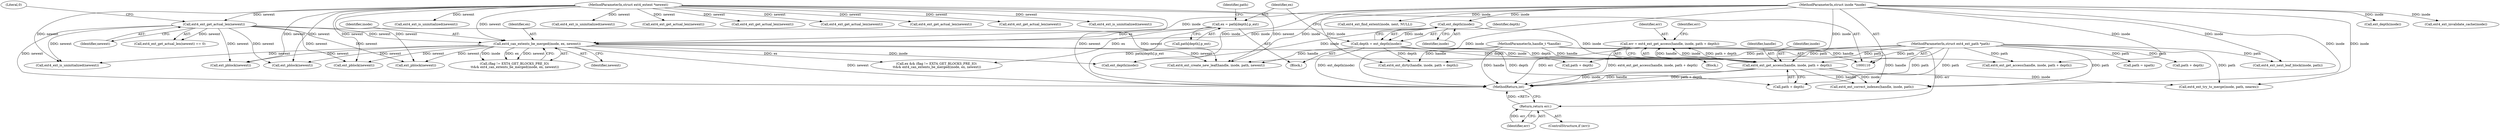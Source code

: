 digraph "0_linux_744692dc059845b2a3022119871846e74d4f6e11_1@integer" {
"1000185" [label="(Call,err = ext4_ext_get_access(handle, inode, path + depth))"];
"1000187" [label="(Call,ext4_ext_get_access(handle, inode, path + depth))"];
"1000111" [label="(MethodParameterIn,handle_t *handle)"];
"1000140" [label="(Call,ext_depth(inode))"];
"1000112" [label="(MethodParameterIn,struct inode *inode)"];
"1000164" [label="(Call,ext4_can_extents_be_merged(inode, ex, newext))"];
"1000142" [label="(Call,ex = path[depth].p_ext)"];
"1000135" [label="(Call,ext4_ext_get_actual_len(newext))"];
"1000114" [label="(MethodParameterIn,struct ext4_extent *newext)"];
"1000113" [label="(MethodParameterIn,struct ext4_ext_path *path)"];
"1000138" [label="(Call,depth = ext_depth(inode))"];
"1000195" [label="(Return,return err;)"];
"1000187" [label="(Call,ext4_ext_get_access(handle, inode, path + depth))"];
"1000188" [label="(Identifier,handle)"];
"1000516" [label="(Call,ext4_ext_is_uninitialized(newext))"];
"1000166" [label="(Identifier,ex)"];
"1000142" [label="(Call,ex = path[depth].p_ext)"];
"1000514" [label="(Call,ext_pblock(newext))"];
"1000137" [label="(Literal,0)"];
"1000211" [label="(Call,ext4_ext_get_actual_len(newext))"];
"1000592" [label="(Call,ext4_ext_dirty(handle, inode, path + depth))"];
"1000111" [label="(MethodParameterIn,handle_t *handle)"];
"1000190" [label="(Call,path + depth)"];
"1000140" [label="(Call,ext_depth(inode))"];
"1000454" [label="(Call,ext4_ext_get_actual_len(newext))"];
"1000168" [label="(Block,)"];
"1000144" [label="(Call,path[depth].p_ext)"];
"1000563" [label="(Call,ext_pblock(newext))"];
"1000153" [label="(Identifier,path)"];
"1000112" [label="(MethodParameterIn,struct inode *inode)"];
"1000450" [label="(Call,ext_pblock(newext))"];
"1000394" [label="(Call,ext4_ext_get_actual_len(newext))"];
"1000173" [label="(Call,ext4_ext_get_actual_len(newext))"];
"1000171" [label="(Call,ext4_ext_is_uninitialized(newext))"];
"1000113" [label="(MethodParameterIn,struct ext4_ext_path *path)"];
"1000518" [label="(Call,ext4_ext_get_actual_len(newext))"];
"1000158" [label="(Call,ex && (flag != EXT4_GET_BLOCKS_PRE_IO)\n \t\t&& ext4_can_extents_be_merged(inode, ex, newext))"];
"1000577" [label="(Call,ext4_ext_try_to_merge(inode, path, nearex))"];
"1000189" [label="(Identifier,inode)"];
"1000342" [label="(Call,ext4_ext_create_new_leaf(handle, inode, path, newext))"];
"1000371" [label="(Call,ext4_ext_get_access(handle, inode, path + depth))"];
"1000160" [label="(Call,(flag != EXT4_GET_BLOCKS_PRE_IO)\n \t\t&& ext4_can_extents_be_merged(inode, ex, newext))"];
"1000196" [label="(Identifier,err)"];
"1000374" [label="(Call,path + depth)"];
"1000135" [label="(Call,ext4_ext_get_actual_len(newext))"];
"1000194" [label="(Identifier,err)"];
"1000114" [label="(MethodParameterIn,struct ext4_extent *newext)"];
"1000139" [label="(Identifier,depth)"];
"1000193" [label="(ControlStructure,if (err))"];
"1000257" [label="(Call,ext4_ext_next_leaf_block(inode, path))"];
"1000326" [label="(Call,path = npath)"];
"1000452" [label="(Call,ext4_ext_is_uninitialized(newext))"];
"1000195" [label="(Return,return err;)"];
"1000143" [label="(Identifier,ex)"];
"1000136" [label="(Identifier,newext)"];
"1000165" [label="(Identifier,inode)"];
"1000231" [label="(Call,ext_depth(inode))"];
"1000610" [label="(MethodReturn,int)"];
"1000352" [label="(Call,ext_depth(inode))"];
"1000583" [label="(Call,ext4_ext_correct_indexes(handle, inode, path))"];
"1000116" [label="(Block,)"];
"1000186" [label="(Identifier,err)"];
"1000167" [label="(Identifier,newext)"];
"1000390" [label="(Call,ext_pblock(newext))"];
"1000392" [label="(Call,ext4_ext_is_uninitialized(newext))"];
"1000164" [label="(Call,ext4_can_extents_be_merged(inode, ex, newext))"];
"1000141" [label="(Identifier,inode)"];
"1000185" [label="(Call,err = ext4_ext_get_access(handle, inode, path + depth))"];
"1000134" [label="(Call,ext4_ext_get_actual_len(newext) == 0)"];
"1000606" [label="(Call,ext4_ext_invalidate_cache(inode))"];
"1000595" [label="(Call,path + depth)"];
"1000138" [label="(Call,depth = ext_depth(inode))"];
"1000284" [label="(Call,ext4_ext_find_extent(inode, next, NULL))"];
"1000185" -> "1000168"  [label="AST: "];
"1000185" -> "1000187"  [label="CFG: "];
"1000186" -> "1000185"  [label="AST: "];
"1000187" -> "1000185"  [label="AST: "];
"1000194" -> "1000185"  [label="CFG: "];
"1000185" -> "1000610"  [label="DDG: err"];
"1000185" -> "1000610"  [label="DDG: ext4_ext_get_access(handle, inode, path + depth)"];
"1000187" -> "1000185"  [label="DDG: handle"];
"1000187" -> "1000185"  [label="DDG: inode"];
"1000187" -> "1000185"  [label="DDG: path + depth"];
"1000185" -> "1000195"  [label="DDG: err"];
"1000187" -> "1000190"  [label="CFG: "];
"1000188" -> "1000187"  [label="AST: "];
"1000189" -> "1000187"  [label="AST: "];
"1000190" -> "1000187"  [label="AST: "];
"1000187" -> "1000610"  [label="DDG: handle"];
"1000187" -> "1000610"  [label="DDG: path + depth"];
"1000187" -> "1000610"  [label="DDG: inode"];
"1000111" -> "1000187"  [label="DDG: handle"];
"1000140" -> "1000187"  [label="DDG: inode"];
"1000164" -> "1000187"  [label="DDG: inode"];
"1000112" -> "1000187"  [label="DDG: inode"];
"1000113" -> "1000187"  [label="DDG: path"];
"1000138" -> "1000187"  [label="DDG: depth"];
"1000187" -> "1000577"  [label="DDG: inode"];
"1000187" -> "1000583"  [label="DDG: handle"];
"1000187" -> "1000583"  [label="DDG: inode"];
"1000111" -> "1000110"  [label="AST: "];
"1000111" -> "1000610"  [label="DDG: handle"];
"1000111" -> "1000342"  [label="DDG: handle"];
"1000111" -> "1000371"  [label="DDG: handle"];
"1000111" -> "1000583"  [label="DDG: handle"];
"1000111" -> "1000592"  [label="DDG: handle"];
"1000140" -> "1000138"  [label="AST: "];
"1000140" -> "1000141"  [label="CFG: "];
"1000141" -> "1000140"  [label="AST: "];
"1000138" -> "1000140"  [label="CFG: "];
"1000140" -> "1000138"  [label="DDG: inode"];
"1000112" -> "1000140"  [label="DDG: inode"];
"1000140" -> "1000164"  [label="DDG: inode"];
"1000140" -> "1000231"  [label="DDG: inode"];
"1000112" -> "1000110"  [label="AST: "];
"1000112" -> "1000610"  [label="DDG: inode"];
"1000112" -> "1000164"  [label="DDG: inode"];
"1000112" -> "1000231"  [label="DDG: inode"];
"1000112" -> "1000257"  [label="DDG: inode"];
"1000112" -> "1000284"  [label="DDG: inode"];
"1000112" -> "1000342"  [label="DDG: inode"];
"1000112" -> "1000352"  [label="DDG: inode"];
"1000112" -> "1000371"  [label="DDG: inode"];
"1000112" -> "1000577"  [label="DDG: inode"];
"1000112" -> "1000583"  [label="DDG: inode"];
"1000112" -> "1000592"  [label="DDG: inode"];
"1000112" -> "1000606"  [label="DDG: inode"];
"1000164" -> "1000160"  [label="AST: "];
"1000164" -> "1000167"  [label="CFG: "];
"1000165" -> "1000164"  [label="AST: "];
"1000166" -> "1000164"  [label="AST: "];
"1000167" -> "1000164"  [label="AST: "];
"1000160" -> "1000164"  [label="CFG: "];
"1000164" -> "1000610"  [label="DDG: newext"];
"1000164" -> "1000158"  [label="DDG: ex"];
"1000164" -> "1000160"  [label="DDG: inode"];
"1000164" -> "1000160"  [label="DDG: ex"];
"1000164" -> "1000160"  [label="DDG: newext"];
"1000142" -> "1000164"  [label="DDG: ex"];
"1000135" -> "1000164"  [label="DDG: newext"];
"1000114" -> "1000164"  [label="DDG: newext"];
"1000164" -> "1000171"  [label="DDG: newext"];
"1000164" -> "1000231"  [label="DDG: inode"];
"1000164" -> "1000342"  [label="DDG: newext"];
"1000164" -> "1000390"  [label="DDG: newext"];
"1000164" -> "1000450"  [label="DDG: newext"];
"1000164" -> "1000514"  [label="DDG: newext"];
"1000164" -> "1000563"  [label="DDG: newext"];
"1000142" -> "1000116"  [label="AST: "];
"1000142" -> "1000144"  [label="CFG: "];
"1000143" -> "1000142"  [label="AST: "];
"1000144" -> "1000142"  [label="AST: "];
"1000153" -> "1000142"  [label="CFG: "];
"1000142" -> "1000610"  [label="DDG: path[depth].p_ext"];
"1000142" -> "1000158"  [label="DDG: ex"];
"1000135" -> "1000134"  [label="AST: "];
"1000135" -> "1000136"  [label="CFG: "];
"1000136" -> "1000135"  [label="AST: "];
"1000137" -> "1000135"  [label="CFG: "];
"1000135" -> "1000610"  [label="DDG: newext"];
"1000135" -> "1000134"  [label="DDG: newext"];
"1000114" -> "1000135"  [label="DDG: newext"];
"1000135" -> "1000171"  [label="DDG: newext"];
"1000135" -> "1000342"  [label="DDG: newext"];
"1000135" -> "1000390"  [label="DDG: newext"];
"1000135" -> "1000450"  [label="DDG: newext"];
"1000135" -> "1000514"  [label="DDG: newext"];
"1000135" -> "1000563"  [label="DDG: newext"];
"1000114" -> "1000110"  [label="AST: "];
"1000114" -> "1000610"  [label="DDG: newext"];
"1000114" -> "1000171"  [label="DDG: newext"];
"1000114" -> "1000173"  [label="DDG: newext"];
"1000114" -> "1000211"  [label="DDG: newext"];
"1000114" -> "1000342"  [label="DDG: newext"];
"1000114" -> "1000390"  [label="DDG: newext"];
"1000114" -> "1000392"  [label="DDG: newext"];
"1000114" -> "1000394"  [label="DDG: newext"];
"1000114" -> "1000450"  [label="DDG: newext"];
"1000114" -> "1000452"  [label="DDG: newext"];
"1000114" -> "1000454"  [label="DDG: newext"];
"1000114" -> "1000514"  [label="DDG: newext"];
"1000114" -> "1000516"  [label="DDG: newext"];
"1000114" -> "1000518"  [label="DDG: newext"];
"1000114" -> "1000563"  [label="DDG: newext"];
"1000113" -> "1000110"  [label="AST: "];
"1000113" -> "1000610"  [label="DDG: path"];
"1000113" -> "1000190"  [label="DDG: path"];
"1000113" -> "1000257"  [label="DDG: path"];
"1000113" -> "1000326"  [label="DDG: path"];
"1000113" -> "1000342"  [label="DDG: path"];
"1000113" -> "1000371"  [label="DDG: path"];
"1000113" -> "1000374"  [label="DDG: path"];
"1000113" -> "1000577"  [label="DDG: path"];
"1000113" -> "1000583"  [label="DDG: path"];
"1000113" -> "1000592"  [label="DDG: path"];
"1000113" -> "1000595"  [label="DDG: path"];
"1000138" -> "1000116"  [label="AST: "];
"1000139" -> "1000138"  [label="AST: "];
"1000143" -> "1000138"  [label="CFG: "];
"1000138" -> "1000610"  [label="DDG: ext_depth(inode)"];
"1000138" -> "1000190"  [label="DDG: depth"];
"1000138" -> "1000592"  [label="DDG: depth"];
"1000138" -> "1000595"  [label="DDG: depth"];
"1000195" -> "1000193"  [label="AST: "];
"1000195" -> "1000196"  [label="CFG: "];
"1000196" -> "1000195"  [label="AST: "];
"1000610" -> "1000195"  [label="CFG: "];
"1000195" -> "1000610"  [label="DDG: <RET>"];
"1000196" -> "1000195"  [label="DDG: err"];
}
